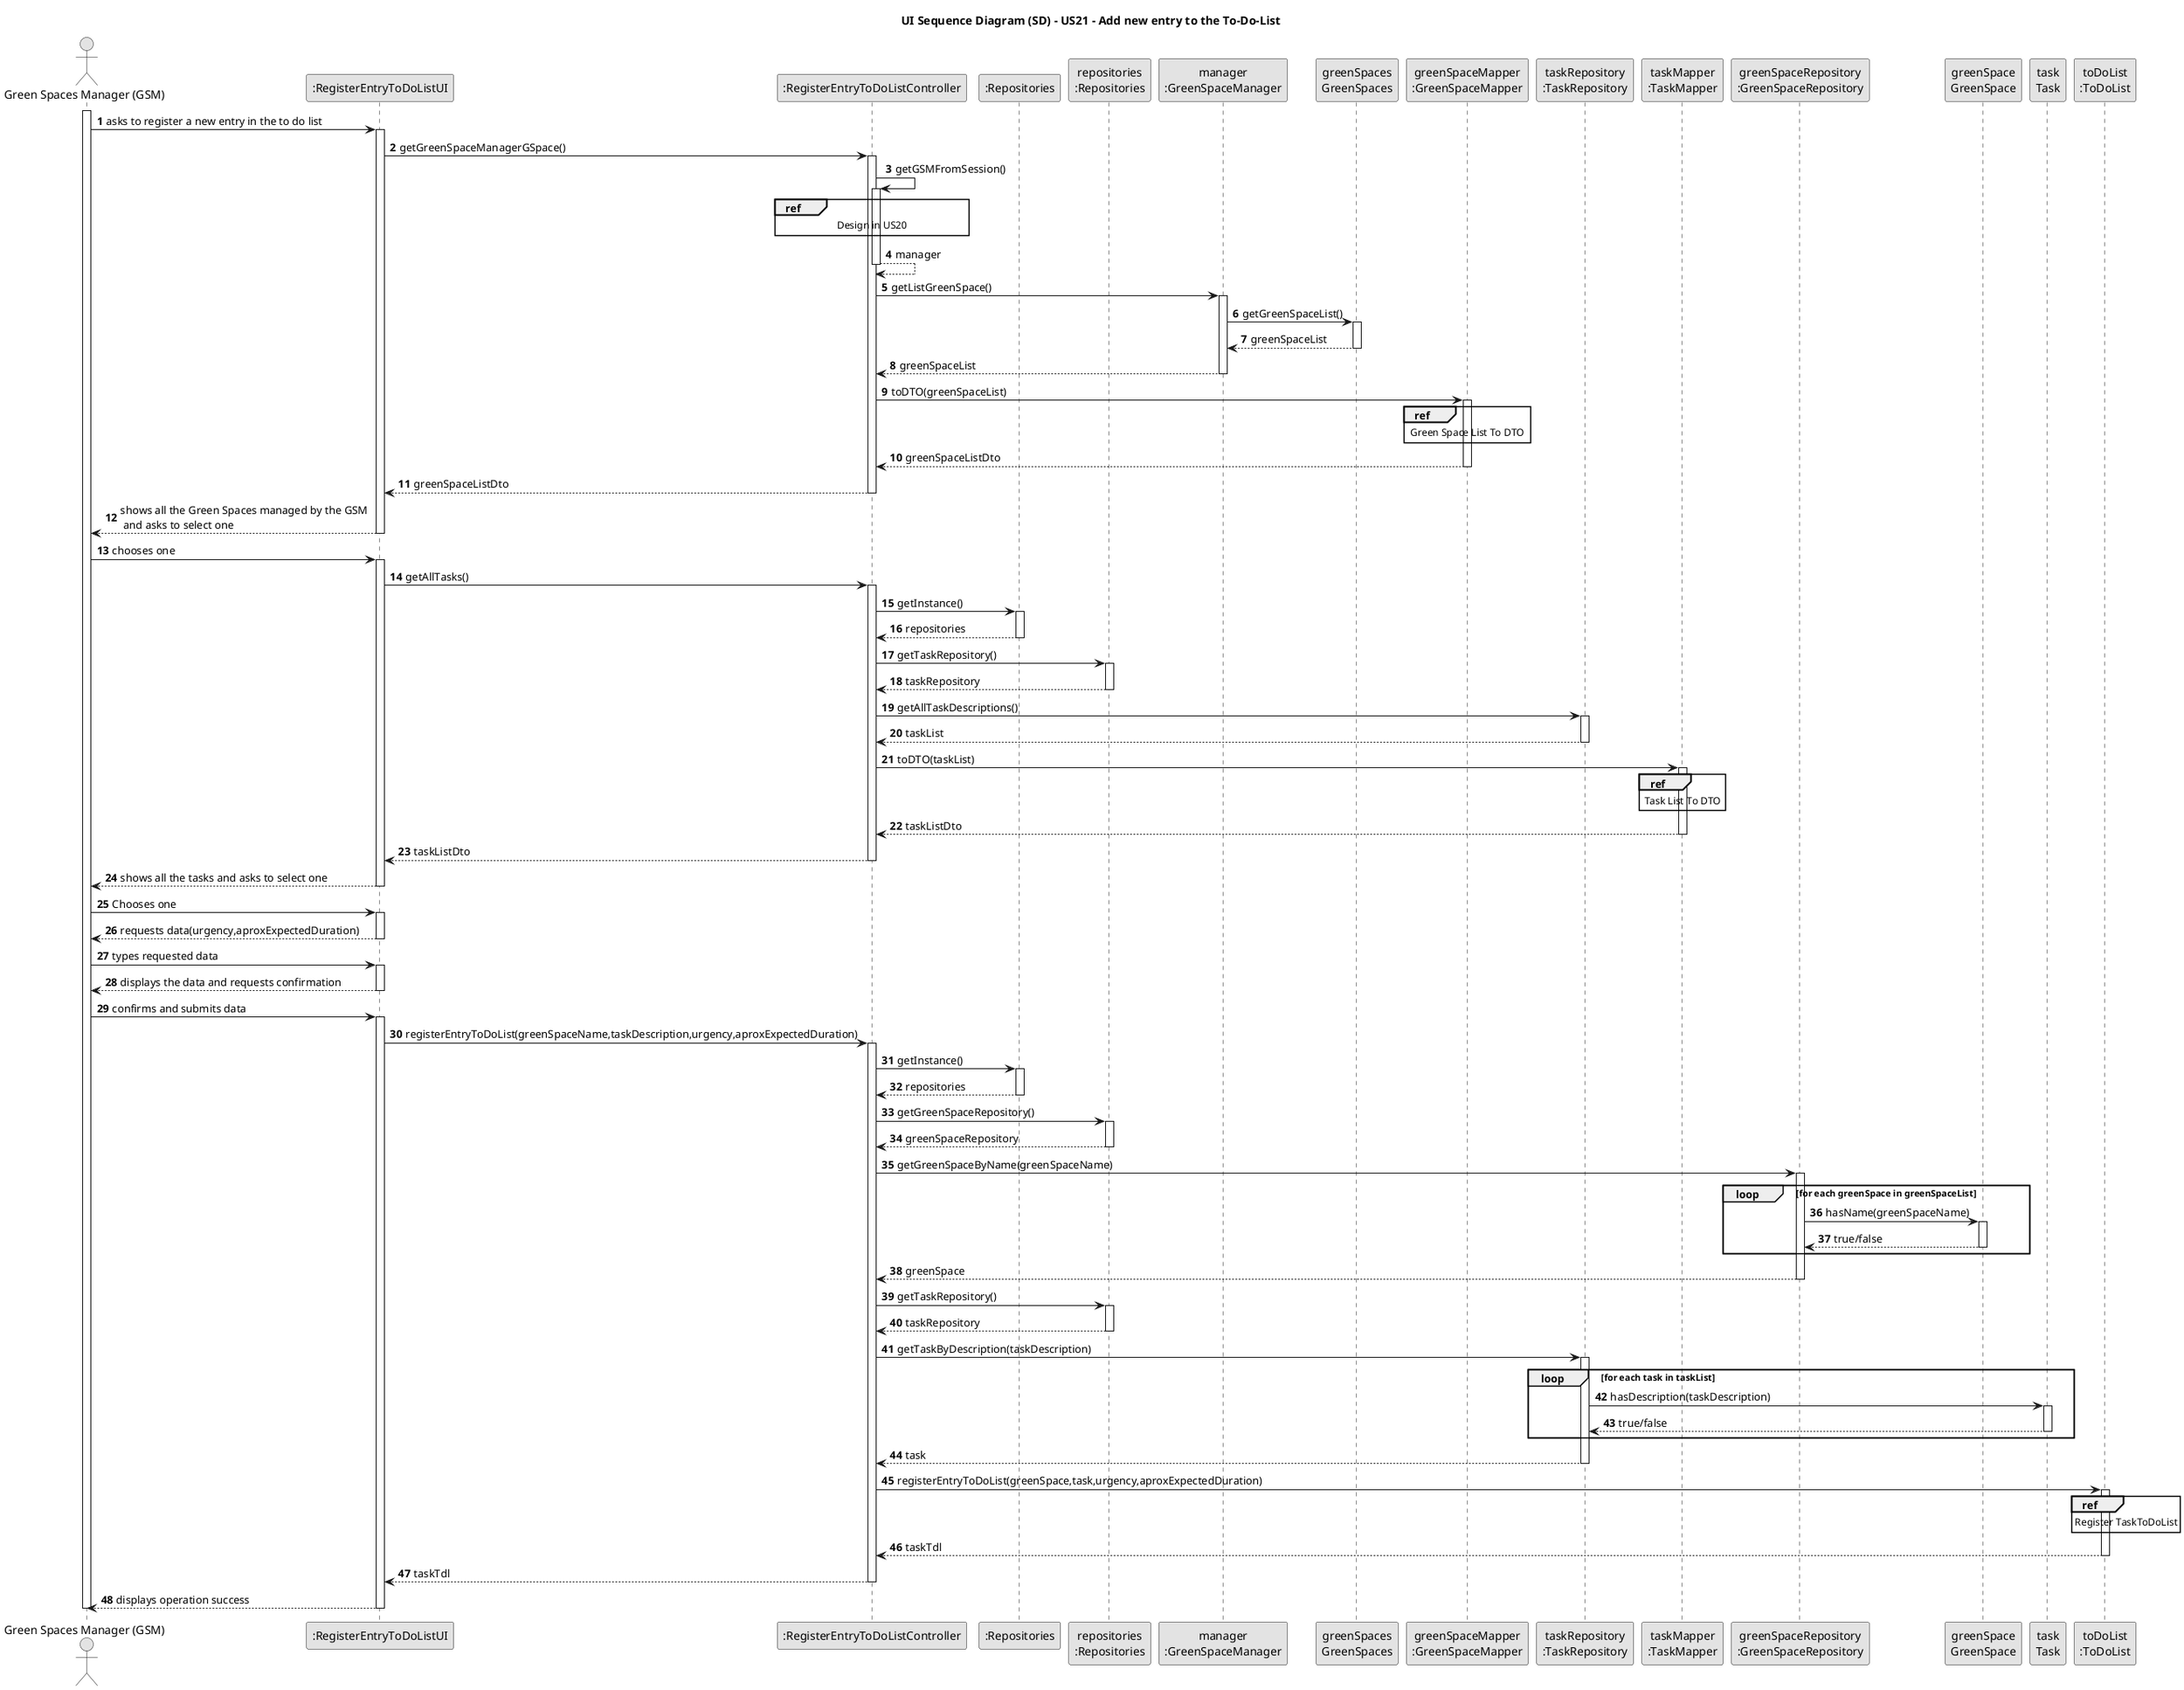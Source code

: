 @startuml
skinparam monochrome true
skinparam packageStyle rectangle
skinparam shadowing false

title UI Sequence Diagram (SD) - US21 - Add new entry to the To-Do-List

autonumber

'hide footbox
actor "Green Spaces Manager (GSM)" as GSM
participant ":RegisterEntryToDoListUI" as UI
participant ":RegisterEntryToDoListController" as CTRL
participant ":Repositories" as RepositorySingleton
participant "repositories\n:Repositories" as PLAT
participant "manager\n:GreenSpaceManager" as GSMO
participant "greenSpaces\nGreenSpaces" as GREENSPACES
participant "greenSpaceMapper\n:GreenSpaceMapper" as GSMP
participant "taskRepository\n:TaskRepository" as TR
participant "taskMapper\n:TaskMapper" as TMP
participant "greenSpaceRepository\n:GreenSpaceRepository" as GSR
participant "greenSpace\nGreenSpace" as GREENSPACE
participant "task\nTask" as TASK
participant "toDoList\n:ToDoList" as TDL

activate GSM

        GSM -> UI : asks to register a new entry in the to do list
    activate UI

        UI -> CTRL : getGreenSpaceManagerGSpace()
    activate CTRL

        CTRL -> CTRL : getGSMFromSession()
    activate CTRL

        ref over CTRL
            Design in US20
        end ref

        CTRL --> CTRL : manager
    deactivate CTRL

        CTRL -> GSMO : getListGreenSpace()
    activate GSMO

        GSMO -> GREENSPACES : getGreenSpaceList()
    activate GREENSPACES

        GREENSPACES --> GSMO : greenSpaceList
    deactivate GREENSPACES

        GSMO --> CTRL : greenSpaceList
    deactivate GSMO

        CTRL -> GSMP : toDTO(greenSpaceList)
    activate GSMP

        ref over GSMP
            Green Space List To DTO
        end ref

       GSMP --> CTRL : greenSpaceListDto
    deactivate GSMP

        CTRL --> UI : greenSpaceListDto
    deactivate CTRL

        UI --> GSM : shows all the Green Spaces managed by the GSM \n and asks to select one
    deactivate UI

        GSM->UI: chooses one
    activate UI

        UI-> CTRL : getAllTasks()
    activate CTRL

        CTRL -> RepositorySingleton : getInstance()
    activate RepositorySingleton

        RepositorySingleton --> CTRL: repositories
    deactivate RepositorySingleton

        CTRL -> PLAT: getTaskRepository()
    activate PLAT

        PLAT --> CTRL: taskRepository
    deactivate PLAT

        CTRL -> TR : getAllTaskDescriptions()
    activate TR

        TR --> CTRL : taskList
    deactivate TR

        CTRL -> TMP : toDTO(taskList)
    activate TMP

        ref over TMP
            Task List To DTO
        end ref

        TMP --> CTRL : taskListDto
    deactivate TMP

        CTRL --> UI : taskListDto
    deactivate CTRL

        UI --> GSM : shows all the tasks and asks to select one
    deactivate UI

        GSM -> UI : Chooses one
    activate UI

        UI --> GSM : requests data(urgency,aproxExpectedDuration)
    deactivate UI

        GSM -> UI : types requested data
    activate UI

        UI --> GSM : displays the data and requests confirmation
    deactivate UI

        GSM -> UI : confirms and submits data
    activate UI

        UI -> CTRL: registerEntryToDoList(greenSpaceName,taskDescription,urgency,aproxExpectedDuration)
    activate CTRL

        CTRL -> RepositorySingleton : getInstance()
    activate RepositorySingleton

        RepositorySingleton --> CTRL: repositories
    deactivate RepositorySingleton

        CTRL -> PLAT: getGreenSpaceRepository()
    activate PLAT

        PLAT --> CTRL: greenSpaceRepository
    deactivate PLAT

        CTRL -> GSR : getGreenSpaceByName(greenSpaceName)
    activate GSR

        loop for each greenSpace in greenSpaceList

        GSR -> GREENSPACE : hasName(greenSpaceName)

        activate GREENSPACE

            GREENSPACE --> GSR : true/false

        deactivate GREENSPACE

        end

        GSR --> CTRL : greenSpace
    deactivate GSR

        CTRL -> PLAT: getTaskRepository()
    activate PLAT

        PLAT --> CTRL: taskRepository
    deactivate PLAT

        CTRL -> TR : getTaskByDescription(taskDescription)
    activate TR
        loop for each task in taskList

        TR -> TASK : hasDescription(taskDescription)

        activate TASK

            TASK --> TR : true/false

        deactivate TASK

        end

        TR --> CTRL : task
    deactivate TR

        CTRL -> TDL : registerEntryToDoList(greenSpace,task,urgency,aproxExpectedDuration)
    activate TDL

        ref over TDL
            Register TaskToDoList
        end

        TDL --> CTRL : taskTdl
    deactivate TDL

        CTRL --> UI : taskTdl
    deactivate CTRL

        UI --> GSM : displays operation success
    deactivate UI

deactivate GSM
@enduml